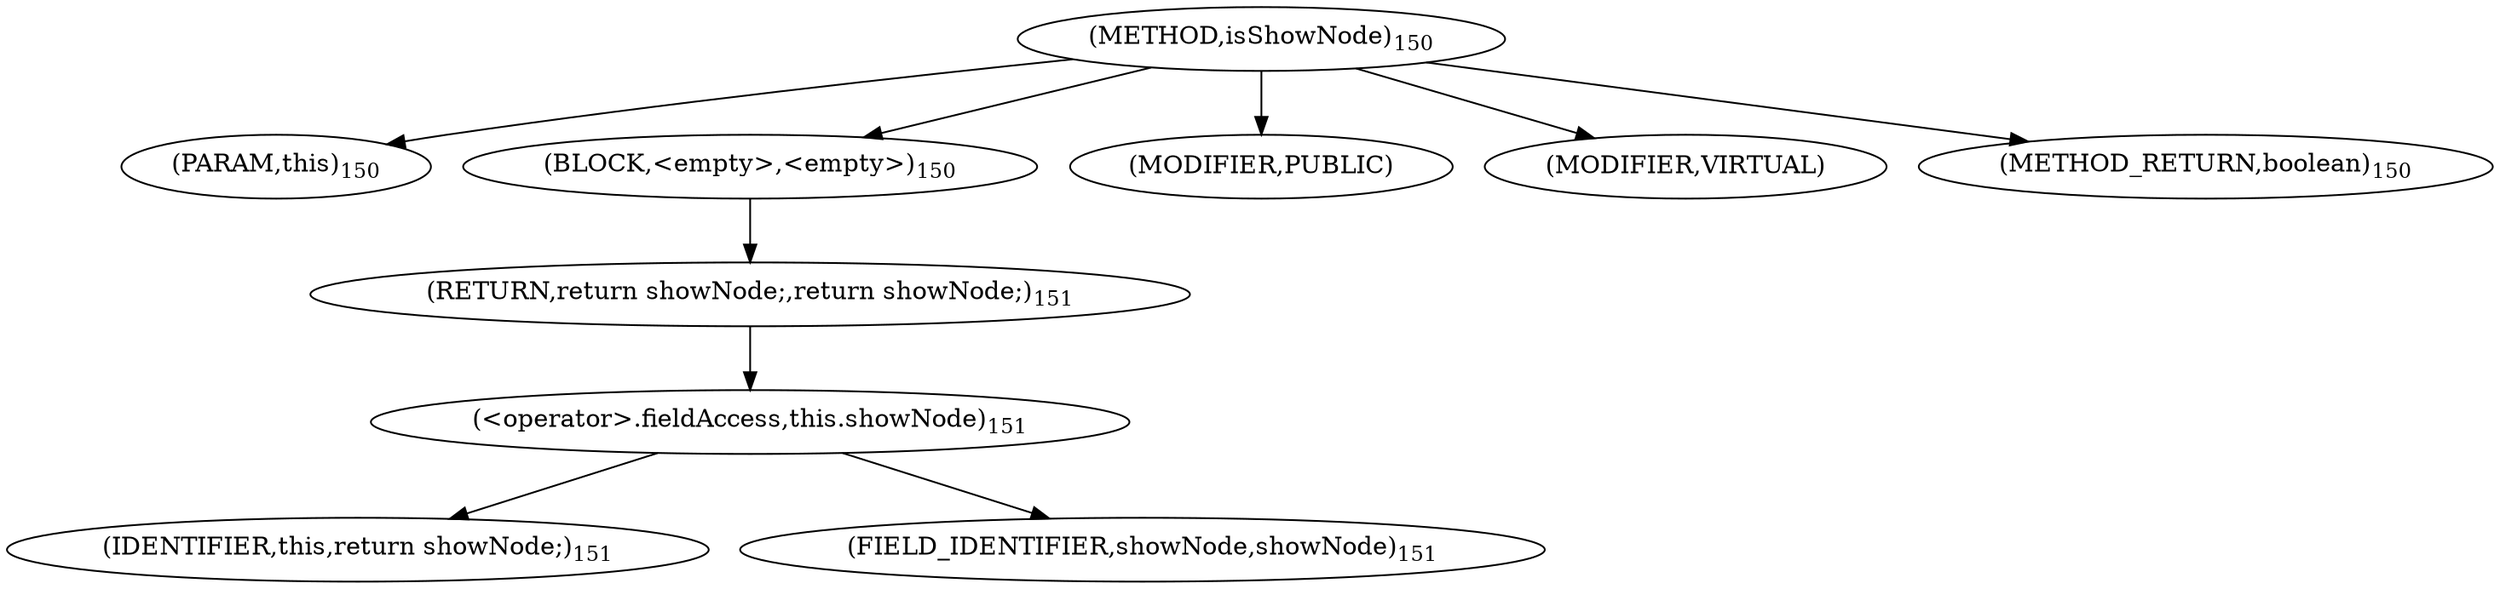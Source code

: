 digraph "isShowNode" {  
"438" [label = <(METHOD,isShowNode)<SUB>150</SUB>> ]
"439" [label = <(PARAM,this)<SUB>150</SUB>> ]
"440" [label = <(BLOCK,&lt;empty&gt;,&lt;empty&gt;)<SUB>150</SUB>> ]
"441" [label = <(RETURN,return showNode;,return showNode;)<SUB>151</SUB>> ]
"442" [label = <(&lt;operator&gt;.fieldAccess,this.showNode)<SUB>151</SUB>> ]
"443" [label = <(IDENTIFIER,this,return showNode;)<SUB>151</SUB>> ]
"444" [label = <(FIELD_IDENTIFIER,showNode,showNode)<SUB>151</SUB>> ]
"445" [label = <(MODIFIER,PUBLIC)> ]
"446" [label = <(MODIFIER,VIRTUAL)> ]
"447" [label = <(METHOD_RETURN,boolean)<SUB>150</SUB>> ]
  "438" -> "439" 
  "438" -> "440" 
  "438" -> "445" 
  "438" -> "446" 
  "438" -> "447" 
  "440" -> "441" 
  "441" -> "442" 
  "442" -> "443" 
  "442" -> "444" 
}
